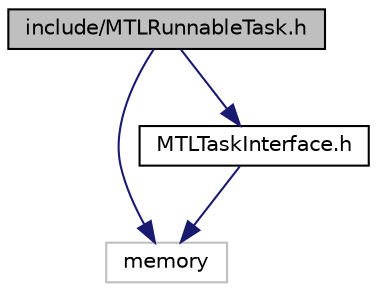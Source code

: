 digraph "include/MTLRunnableTask.h"
{
 // LATEX_PDF_SIZE
  edge [fontname="Helvetica",fontsize="10",labelfontname="Helvetica",labelfontsize="10"];
  node [fontname="Helvetica",fontsize="10",shape=record];
  Node1 [label="include/MTLRunnableTask.h",height=0.2,width=0.4,color="black", fillcolor="grey75", style="filled", fontcolor="black",tooltip=" "];
  Node1 -> Node2 [color="midnightblue",fontsize="10",style="solid",fontname="Helvetica"];
  Node2 [label="memory",height=0.2,width=0.4,color="grey75", fillcolor="white", style="filled",tooltip=" "];
  Node1 -> Node3 [color="midnightblue",fontsize="10",style="solid",fontname="Helvetica"];
  Node3 [label="MTLTaskInterface.h",height=0.2,width=0.4,color="black", fillcolor="white", style="filled",URL="$db/d4c/MTLTaskInterface_8h.html",tooltip=" "];
  Node3 -> Node2 [color="midnightblue",fontsize="10",style="solid",fontname="Helvetica"];
}
